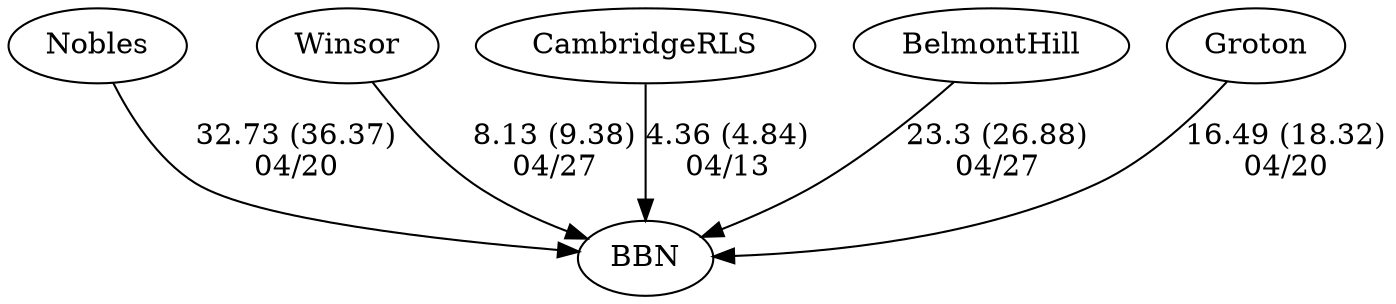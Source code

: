 digraph boys4foursBBN {BBN [URL="boys4foursBBNBBN.html"];Nobles [URL="boys4foursBBNNobles.html"];Winsor [URL="boys4foursBBNWinsor.html"];CambridgeRLS [URL="boys4foursBBNCambridgeRLS.html"];BelmontHill [URL="boys4foursBBNBelmontHill.html"];Groton [URL="boys4foursBBNGroton.html"];CambridgeRLS -> BBN[label="4.36 (4.84)
04/13", weight="96", tooltip="NEIRA Boys & Girls Fours,BB&N CRLS			
Distance: 1350 M Conditions: Crossing tail wind at the start, to crossing head wind in last 1/3. Conmditions varoed durig the day Comments: A good day for all racers lining up in a crossing tail wind at the start.
None", URL="https://www.row2k.com/results/resultspage.cfm?UID=F2BDD2379584CF678DC6C30959529211&cat=5", random="random"]; 
BelmontHill -> BBN[label="23.3 (26.88)
04/27", weight="77", tooltip="NEIRA Boys Fours,Belmont Hill vs BBN/The Ducey Cup, including JV races			
Distance: 1300m Conditions: Great water. Modest wind, shifting over the course of the racing from calm & tail to calm & head. Race order was from 4V8-1V4 Comments: A beautiful day on the Chalres and great racing by all of the crews! Belmont Hill retains the Ducey Cup by virtue of winning the 1V4 race.
None", URL="https://www.row2k.com/results/resultspage.cfm?UID=25084165812CED4AFD5819AADD12D8EF&cat=1", random="random"]; 
Nobles -> BBN[label="32.73 (36.37)
04/20", weight="68", tooltip="NEIRA,Buckingham, Browne & Nichols vs Nobles, Groton			
Distance: 1350m Conditions: Excellent conditions.
Cloudy and cool
Mostly flat water.
A very light headwind for later races. Comments: In boys 4th boat race, Groton and BB&N clashed blades for roughly the first 20 strokes due to Groton moving into BB&N's lane off the start. This did not affect the order of finish but did have an effect on margins. Both boats handled the situation well once within it.
5th boats raced on the Powerhouse course approximately 2 hours earlier than Varsity racing.
NOTE: 6th, 7th boat races took place on the Charles River JV course, from Northeastern to the Kayak Pavilion.
BB&N and Nobles also raced their 7th and 8th boat crews in eights, a race which was slightly shorter due to a restart.
Times for this race were:
Nobles: 2:22.3
BB&N: 2:30.1
many thanks to all crews and coaches for a great day of racing for full teams.
None", URL="https://www.row2k.com/results/resultspage.cfm?UID=20E78FECE0268B5584D1E5BC6689C505&cat=1", random="random"]; 
Groton -> BBN[label="16.49 (18.32)
04/20", weight="84", tooltip="NEIRA,Buckingham, Browne & Nichols vs Nobles, Groton			
Distance: 1350m Conditions: Excellent conditions.
Cloudy and cool
Mostly flat water.
A very light headwind for later races. Comments: In boys 4th boat race, Groton and BB&N clashed blades for roughly the first 20 strokes due to Groton moving into BB&N's lane off the start. This did not affect the order of finish but did have an effect on margins. Both boats handled the situation well once within it.
5th boats raced on the Powerhouse course approximately 2 hours earlier than Varsity racing.
NOTE: 6th, 7th boat races took place on the Charles River JV course, from Northeastern to the Kayak Pavilion.
BB&N and Nobles also raced their 7th and 8th boat crews in eights, a race which was slightly shorter due to a restart.
Times for this race were:
Nobles: 2:22.3
BB&N: 2:30.1
many thanks to all crews and coaches for a great day of racing for full teams.
None", URL="https://www.row2k.com/results/resultspage.cfm?UID=20E78FECE0268B5584D1E5BC6689C505&cat=1", random="random"]; 
Winsor -> BBN[label="8.13 (9.38)
04/27", weight="92", tooltip="NEIRA,The Winsor School vs. BB&N			
Distance: 1300 Conditions: Flat and equal conditions across all races. Steering in 3V race resulted in both crews finishing off the course with an indistinguishable margin (deemed a tie). 4V crews reversed lanes mid-race, potentially impacting margin but not finish order. 5th and 6th boats were composite to provide a race for all athletes. Thank you to BB&N for a fun race!
None", URL="https://www.row2k.com/results/resultspage.cfm?UID=0A06BB5337D4EBAFB4A716F6CCD660BF&cat=1", random="random"]}